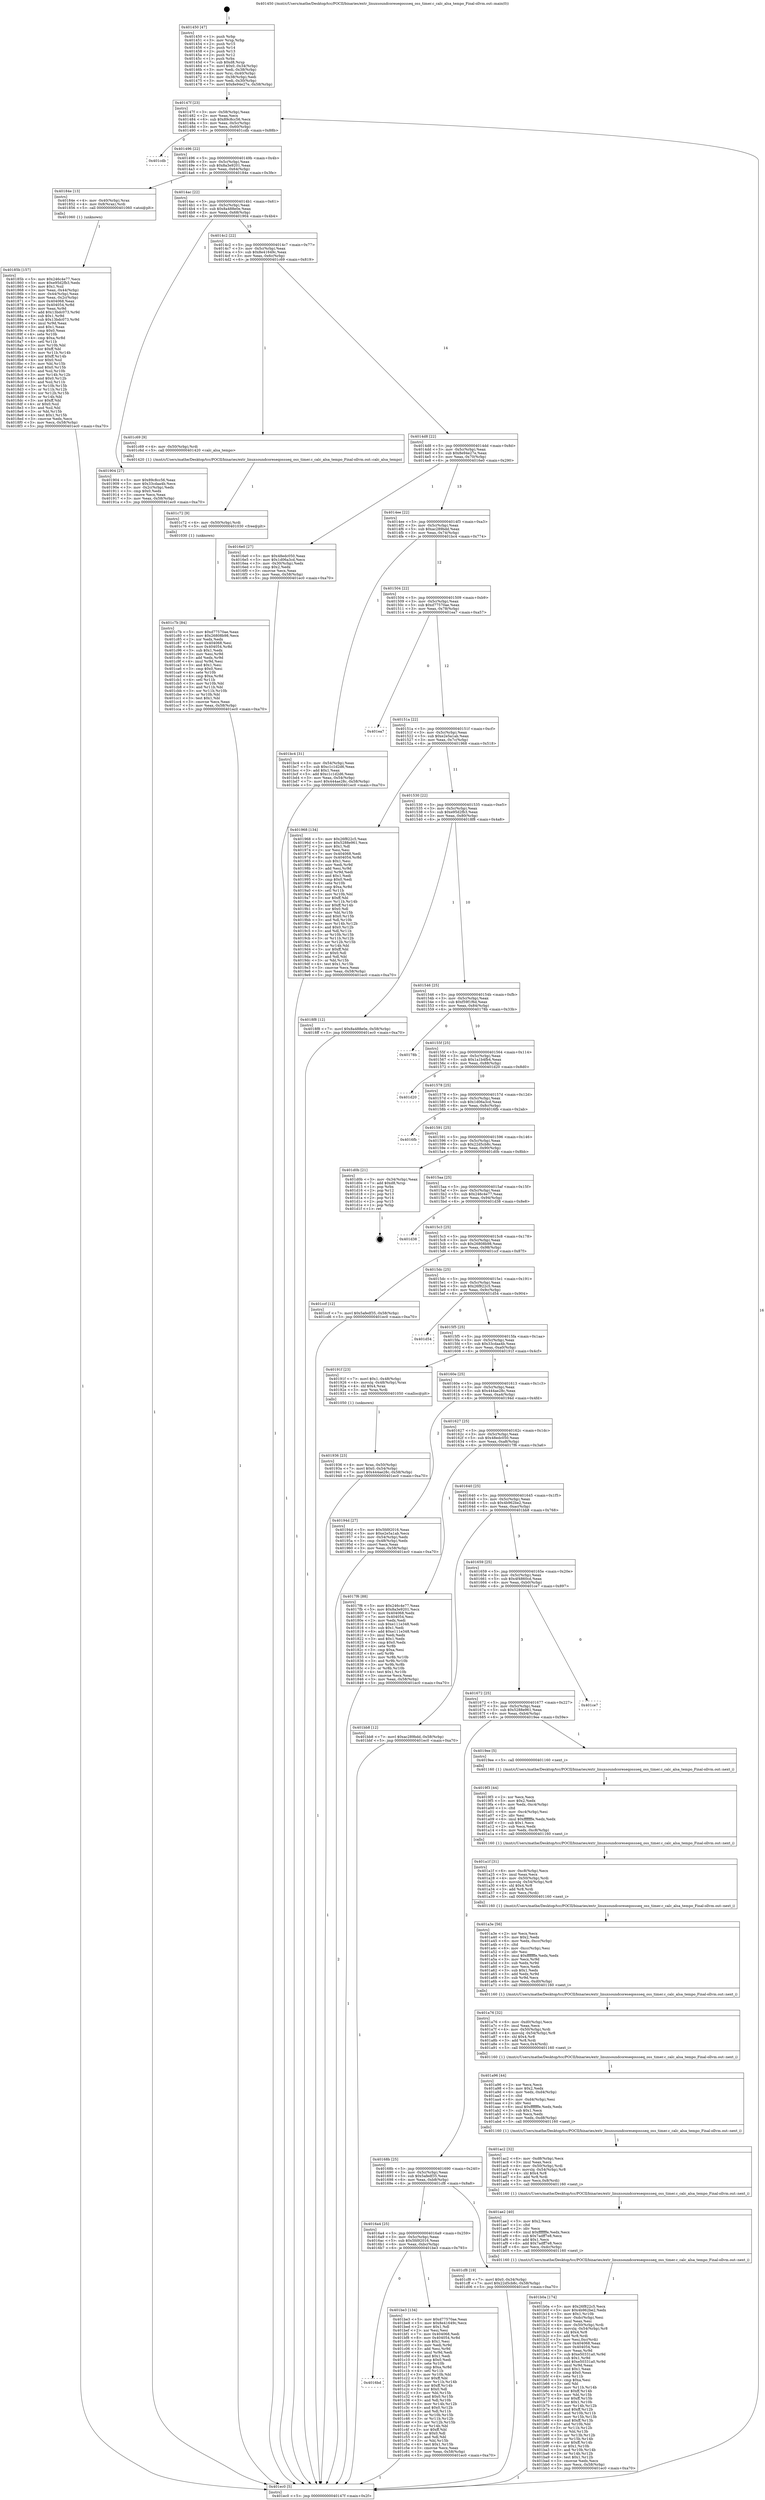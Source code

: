 digraph "0x401450" {
  label = "0x401450 (/mnt/c/Users/mathe/Desktop/tcc/POCII/binaries/extr_linuxsoundcoreseqossseq_oss_timer.c_calc_alsa_tempo_Final-ollvm.out::main(0))"
  labelloc = "t"
  node[shape=record]

  Entry [label="",width=0.3,height=0.3,shape=circle,fillcolor=black,style=filled]
  "0x40147f" [label="{
     0x40147f [23]\l
     | [instrs]\l
     &nbsp;&nbsp;0x40147f \<+3\>: mov -0x58(%rbp),%eax\l
     &nbsp;&nbsp;0x401482 \<+2\>: mov %eax,%ecx\l
     &nbsp;&nbsp;0x401484 \<+6\>: sub $0x89c8cc56,%ecx\l
     &nbsp;&nbsp;0x40148a \<+3\>: mov %eax,-0x5c(%rbp)\l
     &nbsp;&nbsp;0x40148d \<+3\>: mov %ecx,-0x60(%rbp)\l
     &nbsp;&nbsp;0x401490 \<+6\>: je 0000000000401cdb \<main+0x88b\>\l
  }"]
  "0x401cdb" [label="{
     0x401cdb\l
  }", style=dashed]
  "0x401496" [label="{
     0x401496 [22]\l
     | [instrs]\l
     &nbsp;&nbsp;0x401496 \<+5\>: jmp 000000000040149b \<main+0x4b\>\l
     &nbsp;&nbsp;0x40149b \<+3\>: mov -0x5c(%rbp),%eax\l
     &nbsp;&nbsp;0x40149e \<+5\>: sub $0x8a3e9201,%eax\l
     &nbsp;&nbsp;0x4014a3 \<+3\>: mov %eax,-0x64(%rbp)\l
     &nbsp;&nbsp;0x4014a6 \<+6\>: je 000000000040184e \<main+0x3fe\>\l
  }"]
  Exit [label="",width=0.3,height=0.3,shape=circle,fillcolor=black,style=filled,peripheries=2]
  "0x40184e" [label="{
     0x40184e [13]\l
     | [instrs]\l
     &nbsp;&nbsp;0x40184e \<+4\>: mov -0x40(%rbp),%rax\l
     &nbsp;&nbsp;0x401852 \<+4\>: mov 0x8(%rax),%rdi\l
     &nbsp;&nbsp;0x401856 \<+5\>: call 0000000000401060 \<atoi@plt\>\l
     | [calls]\l
     &nbsp;&nbsp;0x401060 \{1\} (unknown)\l
  }"]
  "0x4014ac" [label="{
     0x4014ac [22]\l
     | [instrs]\l
     &nbsp;&nbsp;0x4014ac \<+5\>: jmp 00000000004014b1 \<main+0x61\>\l
     &nbsp;&nbsp;0x4014b1 \<+3\>: mov -0x5c(%rbp),%eax\l
     &nbsp;&nbsp;0x4014b4 \<+5\>: sub $0x8a488e0e,%eax\l
     &nbsp;&nbsp;0x4014b9 \<+3\>: mov %eax,-0x68(%rbp)\l
     &nbsp;&nbsp;0x4014bc \<+6\>: je 0000000000401904 \<main+0x4b4\>\l
  }"]
  "0x401c7b" [label="{
     0x401c7b [84]\l
     | [instrs]\l
     &nbsp;&nbsp;0x401c7b \<+5\>: mov $0xd77570ae,%eax\l
     &nbsp;&nbsp;0x401c80 \<+5\>: mov $0x26808b98,%ecx\l
     &nbsp;&nbsp;0x401c85 \<+2\>: xor %edx,%edx\l
     &nbsp;&nbsp;0x401c87 \<+7\>: mov 0x404068,%esi\l
     &nbsp;&nbsp;0x401c8e \<+8\>: mov 0x404054,%r8d\l
     &nbsp;&nbsp;0x401c96 \<+3\>: sub $0x1,%edx\l
     &nbsp;&nbsp;0x401c99 \<+3\>: mov %esi,%r9d\l
     &nbsp;&nbsp;0x401c9c \<+3\>: add %edx,%r9d\l
     &nbsp;&nbsp;0x401c9f \<+4\>: imul %r9d,%esi\l
     &nbsp;&nbsp;0x401ca3 \<+3\>: and $0x1,%esi\l
     &nbsp;&nbsp;0x401ca6 \<+3\>: cmp $0x0,%esi\l
     &nbsp;&nbsp;0x401ca9 \<+4\>: sete %r10b\l
     &nbsp;&nbsp;0x401cad \<+4\>: cmp $0xa,%r8d\l
     &nbsp;&nbsp;0x401cb1 \<+4\>: setl %r11b\l
     &nbsp;&nbsp;0x401cb5 \<+3\>: mov %r10b,%bl\l
     &nbsp;&nbsp;0x401cb8 \<+3\>: and %r11b,%bl\l
     &nbsp;&nbsp;0x401cbb \<+3\>: xor %r11b,%r10b\l
     &nbsp;&nbsp;0x401cbe \<+3\>: or %r10b,%bl\l
     &nbsp;&nbsp;0x401cc1 \<+3\>: test $0x1,%bl\l
     &nbsp;&nbsp;0x401cc4 \<+3\>: cmovne %ecx,%eax\l
     &nbsp;&nbsp;0x401cc7 \<+3\>: mov %eax,-0x58(%rbp)\l
     &nbsp;&nbsp;0x401cca \<+5\>: jmp 0000000000401ec0 \<main+0xa70\>\l
  }"]
  "0x401904" [label="{
     0x401904 [27]\l
     | [instrs]\l
     &nbsp;&nbsp;0x401904 \<+5\>: mov $0x89c8cc56,%eax\l
     &nbsp;&nbsp;0x401909 \<+5\>: mov $0x33cdaa4b,%ecx\l
     &nbsp;&nbsp;0x40190e \<+3\>: mov -0x2c(%rbp),%edx\l
     &nbsp;&nbsp;0x401911 \<+3\>: cmp $0x0,%edx\l
     &nbsp;&nbsp;0x401914 \<+3\>: cmove %ecx,%eax\l
     &nbsp;&nbsp;0x401917 \<+3\>: mov %eax,-0x58(%rbp)\l
     &nbsp;&nbsp;0x40191a \<+5\>: jmp 0000000000401ec0 \<main+0xa70\>\l
  }"]
  "0x4014c2" [label="{
     0x4014c2 [22]\l
     | [instrs]\l
     &nbsp;&nbsp;0x4014c2 \<+5\>: jmp 00000000004014c7 \<main+0x77\>\l
     &nbsp;&nbsp;0x4014c7 \<+3\>: mov -0x5c(%rbp),%eax\l
     &nbsp;&nbsp;0x4014ca \<+5\>: sub $0x8e41649c,%eax\l
     &nbsp;&nbsp;0x4014cf \<+3\>: mov %eax,-0x6c(%rbp)\l
     &nbsp;&nbsp;0x4014d2 \<+6\>: je 0000000000401c69 \<main+0x819\>\l
  }"]
  "0x401c72" [label="{
     0x401c72 [9]\l
     | [instrs]\l
     &nbsp;&nbsp;0x401c72 \<+4\>: mov -0x50(%rbp),%rdi\l
     &nbsp;&nbsp;0x401c76 \<+5\>: call 0000000000401030 \<free@plt\>\l
     | [calls]\l
     &nbsp;&nbsp;0x401030 \{1\} (unknown)\l
  }"]
  "0x401c69" [label="{
     0x401c69 [9]\l
     | [instrs]\l
     &nbsp;&nbsp;0x401c69 \<+4\>: mov -0x50(%rbp),%rdi\l
     &nbsp;&nbsp;0x401c6d \<+5\>: call 0000000000401420 \<calc_alsa_tempo\>\l
     | [calls]\l
     &nbsp;&nbsp;0x401420 \{1\} (/mnt/c/Users/mathe/Desktop/tcc/POCII/binaries/extr_linuxsoundcoreseqossseq_oss_timer.c_calc_alsa_tempo_Final-ollvm.out::calc_alsa_tempo)\l
  }"]
  "0x4014d8" [label="{
     0x4014d8 [22]\l
     | [instrs]\l
     &nbsp;&nbsp;0x4014d8 \<+5\>: jmp 00000000004014dd \<main+0x8d\>\l
     &nbsp;&nbsp;0x4014dd \<+3\>: mov -0x5c(%rbp),%eax\l
     &nbsp;&nbsp;0x4014e0 \<+5\>: sub $0x8e94e27e,%eax\l
     &nbsp;&nbsp;0x4014e5 \<+3\>: mov %eax,-0x70(%rbp)\l
     &nbsp;&nbsp;0x4014e8 \<+6\>: je 00000000004016e0 \<main+0x290\>\l
  }"]
  "0x4016bd" [label="{
     0x4016bd\l
  }", style=dashed]
  "0x4016e0" [label="{
     0x4016e0 [27]\l
     | [instrs]\l
     &nbsp;&nbsp;0x4016e0 \<+5\>: mov $0x48edc050,%eax\l
     &nbsp;&nbsp;0x4016e5 \<+5\>: mov $0x1d06a3cd,%ecx\l
     &nbsp;&nbsp;0x4016ea \<+3\>: mov -0x30(%rbp),%edx\l
     &nbsp;&nbsp;0x4016ed \<+3\>: cmp $0x2,%edx\l
     &nbsp;&nbsp;0x4016f0 \<+3\>: cmovne %ecx,%eax\l
     &nbsp;&nbsp;0x4016f3 \<+3\>: mov %eax,-0x58(%rbp)\l
     &nbsp;&nbsp;0x4016f6 \<+5\>: jmp 0000000000401ec0 \<main+0xa70\>\l
  }"]
  "0x4014ee" [label="{
     0x4014ee [22]\l
     | [instrs]\l
     &nbsp;&nbsp;0x4014ee \<+5\>: jmp 00000000004014f3 \<main+0xa3\>\l
     &nbsp;&nbsp;0x4014f3 \<+3\>: mov -0x5c(%rbp),%eax\l
     &nbsp;&nbsp;0x4014f6 \<+5\>: sub $0xac289bdd,%eax\l
     &nbsp;&nbsp;0x4014fb \<+3\>: mov %eax,-0x74(%rbp)\l
     &nbsp;&nbsp;0x4014fe \<+6\>: je 0000000000401bc4 \<main+0x774\>\l
  }"]
  "0x401ec0" [label="{
     0x401ec0 [5]\l
     | [instrs]\l
     &nbsp;&nbsp;0x401ec0 \<+5\>: jmp 000000000040147f \<main+0x2f\>\l
  }"]
  "0x401450" [label="{
     0x401450 [47]\l
     | [instrs]\l
     &nbsp;&nbsp;0x401450 \<+1\>: push %rbp\l
     &nbsp;&nbsp;0x401451 \<+3\>: mov %rsp,%rbp\l
     &nbsp;&nbsp;0x401454 \<+2\>: push %r15\l
     &nbsp;&nbsp;0x401456 \<+2\>: push %r14\l
     &nbsp;&nbsp;0x401458 \<+2\>: push %r13\l
     &nbsp;&nbsp;0x40145a \<+2\>: push %r12\l
     &nbsp;&nbsp;0x40145c \<+1\>: push %rbx\l
     &nbsp;&nbsp;0x40145d \<+7\>: sub $0xd8,%rsp\l
     &nbsp;&nbsp;0x401464 \<+7\>: movl $0x0,-0x34(%rbp)\l
     &nbsp;&nbsp;0x40146b \<+3\>: mov %edi,-0x38(%rbp)\l
     &nbsp;&nbsp;0x40146e \<+4\>: mov %rsi,-0x40(%rbp)\l
     &nbsp;&nbsp;0x401472 \<+3\>: mov -0x38(%rbp),%edi\l
     &nbsp;&nbsp;0x401475 \<+3\>: mov %edi,-0x30(%rbp)\l
     &nbsp;&nbsp;0x401478 \<+7\>: movl $0x8e94e27e,-0x58(%rbp)\l
  }"]
  "0x401be3" [label="{
     0x401be3 [134]\l
     | [instrs]\l
     &nbsp;&nbsp;0x401be3 \<+5\>: mov $0xd77570ae,%eax\l
     &nbsp;&nbsp;0x401be8 \<+5\>: mov $0x8e41649c,%ecx\l
     &nbsp;&nbsp;0x401bed \<+2\>: mov $0x1,%dl\l
     &nbsp;&nbsp;0x401bef \<+2\>: xor %esi,%esi\l
     &nbsp;&nbsp;0x401bf1 \<+7\>: mov 0x404068,%edi\l
     &nbsp;&nbsp;0x401bf8 \<+8\>: mov 0x404054,%r8d\l
     &nbsp;&nbsp;0x401c00 \<+3\>: sub $0x1,%esi\l
     &nbsp;&nbsp;0x401c03 \<+3\>: mov %edi,%r9d\l
     &nbsp;&nbsp;0x401c06 \<+3\>: add %esi,%r9d\l
     &nbsp;&nbsp;0x401c09 \<+4\>: imul %r9d,%edi\l
     &nbsp;&nbsp;0x401c0d \<+3\>: and $0x1,%edi\l
     &nbsp;&nbsp;0x401c10 \<+3\>: cmp $0x0,%edi\l
     &nbsp;&nbsp;0x401c13 \<+4\>: sete %r10b\l
     &nbsp;&nbsp;0x401c17 \<+4\>: cmp $0xa,%r8d\l
     &nbsp;&nbsp;0x401c1b \<+4\>: setl %r11b\l
     &nbsp;&nbsp;0x401c1f \<+3\>: mov %r10b,%bl\l
     &nbsp;&nbsp;0x401c22 \<+3\>: xor $0xff,%bl\l
     &nbsp;&nbsp;0x401c25 \<+3\>: mov %r11b,%r14b\l
     &nbsp;&nbsp;0x401c28 \<+4\>: xor $0xff,%r14b\l
     &nbsp;&nbsp;0x401c2c \<+3\>: xor $0x0,%dl\l
     &nbsp;&nbsp;0x401c2f \<+3\>: mov %bl,%r15b\l
     &nbsp;&nbsp;0x401c32 \<+4\>: and $0x0,%r15b\l
     &nbsp;&nbsp;0x401c36 \<+3\>: and %dl,%r10b\l
     &nbsp;&nbsp;0x401c39 \<+3\>: mov %r14b,%r12b\l
     &nbsp;&nbsp;0x401c3c \<+4\>: and $0x0,%r12b\l
     &nbsp;&nbsp;0x401c40 \<+3\>: and %dl,%r11b\l
     &nbsp;&nbsp;0x401c43 \<+3\>: or %r10b,%r15b\l
     &nbsp;&nbsp;0x401c46 \<+3\>: or %r11b,%r12b\l
     &nbsp;&nbsp;0x401c49 \<+3\>: xor %r12b,%r15b\l
     &nbsp;&nbsp;0x401c4c \<+3\>: or %r14b,%bl\l
     &nbsp;&nbsp;0x401c4f \<+3\>: xor $0xff,%bl\l
     &nbsp;&nbsp;0x401c52 \<+3\>: or $0x0,%dl\l
     &nbsp;&nbsp;0x401c55 \<+2\>: and %dl,%bl\l
     &nbsp;&nbsp;0x401c57 \<+3\>: or %bl,%r15b\l
     &nbsp;&nbsp;0x401c5a \<+4\>: test $0x1,%r15b\l
     &nbsp;&nbsp;0x401c5e \<+3\>: cmovne %ecx,%eax\l
     &nbsp;&nbsp;0x401c61 \<+3\>: mov %eax,-0x58(%rbp)\l
     &nbsp;&nbsp;0x401c64 \<+5\>: jmp 0000000000401ec0 \<main+0xa70\>\l
  }"]
  "0x401bc4" [label="{
     0x401bc4 [31]\l
     | [instrs]\l
     &nbsp;&nbsp;0x401bc4 \<+3\>: mov -0x54(%rbp),%eax\l
     &nbsp;&nbsp;0x401bc7 \<+5\>: sub $0xc1c1d2d6,%eax\l
     &nbsp;&nbsp;0x401bcc \<+3\>: add $0x1,%eax\l
     &nbsp;&nbsp;0x401bcf \<+5\>: add $0xc1c1d2d6,%eax\l
     &nbsp;&nbsp;0x401bd4 \<+3\>: mov %eax,-0x54(%rbp)\l
     &nbsp;&nbsp;0x401bd7 \<+7\>: movl $0x444ae28c,-0x58(%rbp)\l
     &nbsp;&nbsp;0x401bde \<+5\>: jmp 0000000000401ec0 \<main+0xa70\>\l
  }"]
  "0x401504" [label="{
     0x401504 [22]\l
     | [instrs]\l
     &nbsp;&nbsp;0x401504 \<+5\>: jmp 0000000000401509 \<main+0xb9\>\l
     &nbsp;&nbsp;0x401509 \<+3\>: mov -0x5c(%rbp),%eax\l
     &nbsp;&nbsp;0x40150c \<+5\>: sub $0xd77570ae,%eax\l
     &nbsp;&nbsp;0x401511 \<+3\>: mov %eax,-0x78(%rbp)\l
     &nbsp;&nbsp;0x401514 \<+6\>: je 0000000000401ea7 \<main+0xa57\>\l
  }"]
  "0x4016a4" [label="{
     0x4016a4 [25]\l
     | [instrs]\l
     &nbsp;&nbsp;0x4016a4 \<+5\>: jmp 00000000004016a9 \<main+0x259\>\l
     &nbsp;&nbsp;0x4016a9 \<+3\>: mov -0x5c(%rbp),%eax\l
     &nbsp;&nbsp;0x4016ac \<+5\>: sub $0x5fd92016,%eax\l
     &nbsp;&nbsp;0x4016b1 \<+6\>: mov %eax,-0xbc(%rbp)\l
     &nbsp;&nbsp;0x4016b7 \<+6\>: je 0000000000401be3 \<main+0x793\>\l
  }"]
  "0x401ea7" [label="{
     0x401ea7\l
  }", style=dashed]
  "0x40151a" [label="{
     0x40151a [22]\l
     | [instrs]\l
     &nbsp;&nbsp;0x40151a \<+5\>: jmp 000000000040151f \<main+0xcf\>\l
     &nbsp;&nbsp;0x40151f \<+3\>: mov -0x5c(%rbp),%eax\l
     &nbsp;&nbsp;0x401522 \<+5\>: sub $0xe2e5a1ab,%eax\l
     &nbsp;&nbsp;0x401527 \<+3\>: mov %eax,-0x7c(%rbp)\l
     &nbsp;&nbsp;0x40152a \<+6\>: je 0000000000401968 \<main+0x518\>\l
  }"]
  "0x401cf8" [label="{
     0x401cf8 [19]\l
     | [instrs]\l
     &nbsp;&nbsp;0x401cf8 \<+7\>: movl $0x0,-0x34(%rbp)\l
     &nbsp;&nbsp;0x401cff \<+7\>: movl $0x22d5cb8c,-0x58(%rbp)\l
     &nbsp;&nbsp;0x401d06 \<+5\>: jmp 0000000000401ec0 \<main+0xa70\>\l
  }"]
  "0x401968" [label="{
     0x401968 [134]\l
     | [instrs]\l
     &nbsp;&nbsp;0x401968 \<+5\>: mov $0x26f822c5,%eax\l
     &nbsp;&nbsp;0x40196d \<+5\>: mov $0x5288e961,%ecx\l
     &nbsp;&nbsp;0x401972 \<+2\>: mov $0x1,%dl\l
     &nbsp;&nbsp;0x401974 \<+2\>: xor %esi,%esi\l
     &nbsp;&nbsp;0x401976 \<+7\>: mov 0x404068,%edi\l
     &nbsp;&nbsp;0x40197d \<+8\>: mov 0x404054,%r8d\l
     &nbsp;&nbsp;0x401985 \<+3\>: sub $0x1,%esi\l
     &nbsp;&nbsp;0x401988 \<+3\>: mov %edi,%r9d\l
     &nbsp;&nbsp;0x40198b \<+3\>: add %esi,%r9d\l
     &nbsp;&nbsp;0x40198e \<+4\>: imul %r9d,%edi\l
     &nbsp;&nbsp;0x401992 \<+3\>: and $0x1,%edi\l
     &nbsp;&nbsp;0x401995 \<+3\>: cmp $0x0,%edi\l
     &nbsp;&nbsp;0x401998 \<+4\>: sete %r10b\l
     &nbsp;&nbsp;0x40199c \<+4\>: cmp $0xa,%r8d\l
     &nbsp;&nbsp;0x4019a0 \<+4\>: setl %r11b\l
     &nbsp;&nbsp;0x4019a4 \<+3\>: mov %r10b,%bl\l
     &nbsp;&nbsp;0x4019a7 \<+3\>: xor $0xff,%bl\l
     &nbsp;&nbsp;0x4019aa \<+3\>: mov %r11b,%r14b\l
     &nbsp;&nbsp;0x4019ad \<+4\>: xor $0xff,%r14b\l
     &nbsp;&nbsp;0x4019b1 \<+3\>: xor $0x0,%dl\l
     &nbsp;&nbsp;0x4019b4 \<+3\>: mov %bl,%r15b\l
     &nbsp;&nbsp;0x4019b7 \<+4\>: and $0x0,%r15b\l
     &nbsp;&nbsp;0x4019bb \<+3\>: and %dl,%r10b\l
     &nbsp;&nbsp;0x4019be \<+3\>: mov %r14b,%r12b\l
     &nbsp;&nbsp;0x4019c1 \<+4\>: and $0x0,%r12b\l
     &nbsp;&nbsp;0x4019c5 \<+3\>: and %dl,%r11b\l
     &nbsp;&nbsp;0x4019c8 \<+3\>: or %r10b,%r15b\l
     &nbsp;&nbsp;0x4019cb \<+3\>: or %r11b,%r12b\l
     &nbsp;&nbsp;0x4019ce \<+3\>: xor %r12b,%r15b\l
     &nbsp;&nbsp;0x4019d1 \<+3\>: or %r14b,%bl\l
     &nbsp;&nbsp;0x4019d4 \<+3\>: xor $0xff,%bl\l
     &nbsp;&nbsp;0x4019d7 \<+3\>: or $0x0,%dl\l
     &nbsp;&nbsp;0x4019da \<+2\>: and %dl,%bl\l
     &nbsp;&nbsp;0x4019dc \<+3\>: or %bl,%r15b\l
     &nbsp;&nbsp;0x4019df \<+4\>: test $0x1,%r15b\l
     &nbsp;&nbsp;0x4019e3 \<+3\>: cmovne %ecx,%eax\l
     &nbsp;&nbsp;0x4019e6 \<+3\>: mov %eax,-0x58(%rbp)\l
     &nbsp;&nbsp;0x4019e9 \<+5\>: jmp 0000000000401ec0 \<main+0xa70\>\l
  }"]
  "0x401530" [label="{
     0x401530 [22]\l
     | [instrs]\l
     &nbsp;&nbsp;0x401530 \<+5\>: jmp 0000000000401535 \<main+0xe5\>\l
     &nbsp;&nbsp;0x401535 \<+3\>: mov -0x5c(%rbp),%eax\l
     &nbsp;&nbsp;0x401538 \<+5\>: sub $0xe95d2fb3,%eax\l
     &nbsp;&nbsp;0x40153d \<+3\>: mov %eax,-0x80(%rbp)\l
     &nbsp;&nbsp;0x401540 \<+6\>: je 00000000004018f8 \<main+0x4a8\>\l
  }"]
  "0x401b0a" [label="{
     0x401b0a [174]\l
     | [instrs]\l
     &nbsp;&nbsp;0x401b0a \<+5\>: mov $0x26f822c5,%ecx\l
     &nbsp;&nbsp;0x401b0f \<+5\>: mov $0x4b962be2,%edx\l
     &nbsp;&nbsp;0x401b14 \<+3\>: mov $0x1,%r10b\l
     &nbsp;&nbsp;0x401b17 \<+6\>: mov -0xdc(%rbp),%esi\l
     &nbsp;&nbsp;0x401b1d \<+3\>: imul %eax,%esi\l
     &nbsp;&nbsp;0x401b20 \<+4\>: mov -0x50(%rbp),%rdi\l
     &nbsp;&nbsp;0x401b24 \<+4\>: movslq -0x54(%rbp),%r8\l
     &nbsp;&nbsp;0x401b28 \<+4\>: shl $0x4,%r8\l
     &nbsp;&nbsp;0x401b2c \<+3\>: add %r8,%rdi\l
     &nbsp;&nbsp;0x401b2f \<+3\>: mov %esi,0xc(%rdi)\l
     &nbsp;&nbsp;0x401b32 \<+7\>: mov 0x404068,%eax\l
     &nbsp;&nbsp;0x401b39 \<+7\>: mov 0x404054,%esi\l
     &nbsp;&nbsp;0x401b40 \<+3\>: mov %eax,%r9d\l
     &nbsp;&nbsp;0x401b43 \<+7\>: sub $0xe50331a0,%r9d\l
     &nbsp;&nbsp;0x401b4a \<+4\>: sub $0x1,%r9d\l
     &nbsp;&nbsp;0x401b4e \<+7\>: add $0xe50331a0,%r9d\l
     &nbsp;&nbsp;0x401b55 \<+4\>: imul %r9d,%eax\l
     &nbsp;&nbsp;0x401b59 \<+3\>: and $0x1,%eax\l
     &nbsp;&nbsp;0x401b5c \<+3\>: cmp $0x0,%eax\l
     &nbsp;&nbsp;0x401b5f \<+4\>: sete %r11b\l
     &nbsp;&nbsp;0x401b63 \<+3\>: cmp $0xa,%esi\l
     &nbsp;&nbsp;0x401b66 \<+3\>: setl %bl\l
     &nbsp;&nbsp;0x401b69 \<+3\>: mov %r11b,%r14b\l
     &nbsp;&nbsp;0x401b6c \<+4\>: xor $0xff,%r14b\l
     &nbsp;&nbsp;0x401b70 \<+3\>: mov %bl,%r15b\l
     &nbsp;&nbsp;0x401b73 \<+4\>: xor $0xff,%r15b\l
     &nbsp;&nbsp;0x401b77 \<+4\>: xor $0x1,%r10b\l
     &nbsp;&nbsp;0x401b7b \<+3\>: mov %r14b,%r12b\l
     &nbsp;&nbsp;0x401b7e \<+4\>: and $0xff,%r12b\l
     &nbsp;&nbsp;0x401b82 \<+3\>: and %r10b,%r11b\l
     &nbsp;&nbsp;0x401b85 \<+3\>: mov %r15b,%r13b\l
     &nbsp;&nbsp;0x401b88 \<+4\>: and $0xff,%r13b\l
     &nbsp;&nbsp;0x401b8c \<+3\>: and %r10b,%bl\l
     &nbsp;&nbsp;0x401b8f \<+3\>: or %r11b,%r12b\l
     &nbsp;&nbsp;0x401b92 \<+3\>: or %bl,%r13b\l
     &nbsp;&nbsp;0x401b95 \<+3\>: xor %r13b,%r12b\l
     &nbsp;&nbsp;0x401b98 \<+3\>: or %r15b,%r14b\l
     &nbsp;&nbsp;0x401b9b \<+4\>: xor $0xff,%r14b\l
     &nbsp;&nbsp;0x401b9f \<+4\>: or $0x1,%r10b\l
     &nbsp;&nbsp;0x401ba3 \<+3\>: and %r10b,%r14b\l
     &nbsp;&nbsp;0x401ba6 \<+3\>: or %r14b,%r12b\l
     &nbsp;&nbsp;0x401ba9 \<+4\>: test $0x1,%r12b\l
     &nbsp;&nbsp;0x401bad \<+3\>: cmovne %edx,%ecx\l
     &nbsp;&nbsp;0x401bb0 \<+3\>: mov %ecx,-0x58(%rbp)\l
     &nbsp;&nbsp;0x401bb3 \<+5\>: jmp 0000000000401ec0 \<main+0xa70\>\l
  }"]
  "0x4018f8" [label="{
     0x4018f8 [12]\l
     | [instrs]\l
     &nbsp;&nbsp;0x4018f8 \<+7\>: movl $0x8a488e0e,-0x58(%rbp)\l
     &nbsp;&nbsp;0x4018ff \<+5\>: jmp 0000000000401ec0 \<main+0xa70\>\l
  }"]
  "0x401546" [label="{
     0x401546 [25]\l
     | [instrs]\l
     &nbsp;&nbsp;0x401546 \<+5\>: jmp 000000000040154b \<main+0xfb\>\l
     &nbsp;&nbsp;0x40154b \<+3\>: mov -0x5c(%rbp),%eax\l
     &nbsp;&nbsp;0x40154e \<+5\>: sub $0xf59f1f6d,%eax\l
     &nbsp;&nbsp;0x401553 \<+6\>: mov %eax,-0x84(%rbp)\l
     &nbsp;&nbsp;0x401559 \<+6\>: je 000000000040178b \<main+0x33b\>\l
  }"]
  "0x401ae2" [label="{
     0x401ae2 [40]\l
     | [instrs]\l
     &nbsp;&nbsp;0x401ae2 \<+5\>: mov $0x2,%ecx\l
     &nbsp;&nbsp;0x401ae7 \<+1\>: cltd\l
     &nbsp;&nbsp;0x401ae8 \<+2\>: idiv %ecx\l
     &nbsp;&nbsp;0x401aea \<+6\>: imul $0xfffffffe,%edx,%ecx\l
     &nbsp;&nbsp;0x401af0 \<+6\>: sub $0x7adff7e8,%ecx\l
     &nbsp;&nbsp;0x401af6 \<+3\>: add $0x1,%ecx\l
     &nbsp;&nbsp;0x401af9 \<+6\>: add $0x7adff7e8,%ecx\l
     &nbsp;&nbsp;0x401aff \<+6\>: mov %ecx,-0xdc(%rbp)\l
     &nbsp;&nbsp;0x401b05 \<+5\>: call 0000000000401160 \<next_i\>\l
     | [calls]\l
     &nbsp;&nbsp;0x401160 \{1\} (/mnt/c/Users/mathe/Desktop/tcc/POCII/binaries/extr_linuxsoundcoreseqossseq_oss_timer.c_calc_alsa_tempo_Final-ollvm.out::next_i)\l
  }"]
  "0x40178b" [label="{
     0x40178b\l
  }", style=dashed]
  "0x40155f" [label="{
     0x40155f [25]\l
     | [instrs]\l
     &nbsp;&nbsp;0x40155f \<+5\>: jmp 0000000000401564 \<main+0x114\>\l
     &nbsp;&nbsp;0x401564 \<+3\>: mov -0x5c(%rbp),%eax\l
     &nbsp;&nbsp;0x401567 \<+5\>: sub $0x1a1b4fb4,%eax\l
     &nbsp;&nbsp;0x40156c \<+6\>: mov %eax,-0x88(%rbp)\l
     &nbsp;&nbsp;0x401572 \<+6\>: je 0000000000401d20 \<main+0x8d0\>\l
  }"]
  "0x401ac2" [label="{
     0x401ac2 [32]\l
     | [instrs]\l
     &nbsp;&nbsp;0x401ac2 \<+6\>: mov -0xd8(%rbp),%ecx\l
     &nbsp;&nbsp;0x401ac8 \<+3\>: imul %eax,%ecx\l
     &nbsp;&nbsp;0x401acb \<+4\>: mov -0x50(%rbp),%rdi\l
     &nbsp;&nbsp;0x401acf \<+4\>: movslq -0x54(%rbp),%r8\l
     &nbsp;&nbsp;0x401ad3 \<+4\>: shl $0x4,%r8\l
     &nbsp;&nbsp;0x401ad7 \<+3\>: add %r8,%rdi\l
     &nbsp;&nbsp;0x401ada \<+3\>: mov %ecx,0x8(%rdi)\l
     &nbsp;&nbsp;0x401add \<+5\>: call 0000000000401160 \<next_i\>\l
     | [calls]\l
     &nbsp;&nbsp;0x401160 \{1\} (/mnt/c/Users/mathe/Desktop/tcc/POCII/binaries/extr_linuxsoundcoreseqossseq_oss_timer.c_calc_alsa_tempo_Final-ollvm.out::next_i)\l
  }"]
  "0x401d20" [label="{
     0x401d20\l
  }", style=dashed]
  "0x401578" [label="{
     0x401578 [25]\l
     | [instrs]\l
     &nbsp;&nbsp;0x401578 \<+5\>: jmp 000000000040157d \<main+0x12d\>\l
     &nbsp;&nbsp;0x40157d \<+3\>: mov -0x5c(%rbp),%eax\l
     &nbsp;&nbsp;0x401580 \<+5\>: sub $0x1d06a3cd,%eax\l
     &nbsp;&nbsp;0x401585 \<+6\>: mov %eax,-0x8c(%rbp)\l
     &nbsp;&nbsp;0x40158b \<+6\>: je 00000000004016fb \<main+0x2ab\>\l
  }"]
  "0x401a96" [label="{
     0x401a96 [44]\l
     | [instrs]\l
     &nbsp;&nbsp;0x401a96 \<+2\>: xor %ecx,%ecx\l
     &nbsp;&nbsp;0x401a98 \<+5\>: mov $0x2,%edx\l
     &nbsp;&nbsp;0x401a9d \<+6\>: mov %edx,-0xd4(%rbp)\l
     &nbsp;&nbsp;0x401aa3 \<+1\>: cltd\l
     &nbsp;&nbsp;0x401aa4 \<+6\>: mov -0xd4(%rbp),%esi\l
     &nbsp;&nbsp;0x401aaa \<+2\>: idiv %esi\l
     &nbsp;&nbsp;0x401aac \<+6\>: imul $0xfffffffe,%edx,%edx\l
     &nbsp;&nbsp;0x401ab2 \<+3\>: sub $0x1,%ecx\l
     &nbsp;&nbsp;0x401ab5 \<+2\>: sub %ecx,%edx\l
     &nbsp;&nbsp;0x401ab7 \<+6\>: mov %edx,-0xd8(%rbp)\l
     &nbsp;&nbsp;0x401abd \<+5\>: call 0000000000401160 \<next_i\>\l
     | [calls]\l
     &nbsp;&nbsp;0x401160 \{1\} (/mnt/c/Users/mathe/Desktop/tcc/POCII/binaries/extr_linuxsoundcoreseqossseq_oss_timer.c_calc_alsa_tempo_Final-ollvm.out::next_i)\l
  }"]
  "0x4016fb" [label="{
     0x4016fb\l
  }", style=dashed]
  "0x401591" [label="{
     0x401591 [25]\l
     | [instrs]\l
     &nbsp;&nbsp;0x401591 \<+5\>: jmp 0000000000401596 \<main+0x146\>\l
     &nbsp;&nbsp;0x401596 \<+3\>: mov -0x5c(%rbp),%eax\l
     &nbsp;&nbsp;0x401599 \<+5\>: sub $0x22d5cb8c,%eax\l
     &nbsp;&nbsp;0x40159e \<+6\>: mov %eax,-0x90(%rbp)\l
     &nbsp;&nbsp;0x4015a4 \<+6\>: je 0000000000401d0b \<main+0x8bb\>\l
  }"]
  "0x401a76" [label="{
     0x401a76 [32]\l
     | [instrs]\l
     &nbsp;&nbsp;0x401a76 \<+6\>: mov -0xd0(%rbp),%ecx\l
     &nbsp;&nbsp;0x401a7c \<+3\>: imul %eax,%ecx\l
     &nbsp;&nbsp;0x401a7f \<+4\>: mov -0x50(%rbp),%rdi\l
     &nbsp;&nbsp;0x401a83 \<+4\>: movslq -0x54(%rbp),%r8\l
     &nbsp;&nbsp;0x401a87 \<+4\>: shl $0x4,%r8\l
     &nbsp;&nbsp;0x401a8b \<+3\>: add %r8,%rdi\l
     &nbsp;&nbsp;0x401a8e \<+3\>: mov %ecx,0x4(%rdi)\l
     &nbsp;&nbsp;0x401a91 \<+5\>: call 0000000000401160 \<next_i\>\l
     | [calls]\l
     &nbsp;&nbsp;0x401160 \{1\} (/mnt/c/Users/mathe/Desktop/tcc/POCII/binaries/extr_linuxsoundcoreseqossseq_oss_timer.c_calc_alsa_tempo_Final-ollvm.out::next_i)\l
  }"]
  "0x401d0b" [label="{
     0x401d0b [21]\l
     | [instrs]\l
     &nbsp;&nbsp;0x401d0b \<+3\>: mov -0x34(%rbp),%eax\l
     &nbsp;&nbsp;0x401d0e \<+7\>: add $0xd8,%rsp\l
     &nbsp;&nbsp;0x401d15 \<+1\>: pop %rbx\l
     &nbsp;&nbsp;0x401d16 \<+2\>: pop %r12\l
     &nbsp;&nbsp;0x401d18 \<+2\>: pop %r13\l
     &nbsp;&nbsp;0x401d1a \<+2\>: pop %r14\l
     &nbsp;&nbsp;0x401d1c \<+2\>: pop %r15\l
     &nbsp;&nbsp;0x401d1e \<+1\>: pop %rbp\l
     &nbsp;&nbsp;0x401d1f \<+1\>: ret\l
  }"]
  "0x4015aa" [label="{
     0x4015aa [25]\l
     | [instrs]\l
     &nbsp;&nbsp;0x4015aa \<+5\>: jmp 00000000004015af \<main+0x15f\>\l
     &nbsp;&nbsp;0x4015af \<+3\>: mov -0x5c(%rbp),%eax\l
     &nbsp;&nbsp;0x4015b2 \<+5\>: sub $0x246c4e77,%eax\l
     &nbsp;&nbsp;0x4015b7 \<+6\>: mov %eax,-0x94(%rbp)\l
     &nbsp;&nbsp;0x4015bd \<+6\>: je 0000000000401d38 \<main+0x8e8\>\l
  }"]
  "0x401a3e" [label="{
     0x401a3e [56]\l
     | [instrs]\l
     &nbsp;&nbsp;0x401a3e \<+2\>: xor %ecx,%ecx\l
     &nbsp;&nbsp;0x401a40 \<+5\>: mov $0x2,%edx\l
     &nbsp;&nbsp;0x401a45 \<+6\>: mov %edx,-0xcc(%rbp)\l
     &nbsp;&nbsp;0x401a4b \<+1\>: cltd\l
     &nbsp;&nbsp;0x401a4c \<+6\>: mov -0xcc(%rbp),%esi\l
     &nbsp;&nbsp;0x401a52 \<+2\>: idiv %esi\l
     &nbsp;&nbsp;0x401a54 \<+6\>: imul $0xfffffffe,%edx,%edx\l
     &nbsp;&nbsp;0x401a5a \<+3\>: mov %ecx,%r9d\l
     &nbsp;&nbsp;0x401a5d \<+3\>: sub %edx,%r9d\l
     &nbsp;&nbsp;0x401a60 \<+2\>: mov %ecx,%edx\l
     &nbsp;&nbsp;0x401a62 \<+3\>: sub $0x1,%edx\l
     &nbsp;&nbsp;0x401a65 \<+3\>: add %edx,%r9d\l
     &nbsp;&nbsp;0x401a68 \<+3\>: sub %r9d,%ecx\l
     &nbsp;&nbsp;0x401a6b \<+6\>: mov %ecx,-0xd0(%rbp)\l
     &nbsp;&nbsp;0x401a71 \<+5\>: call 0000000000401160 \<next_i\>\l
     | [calls]\l
     &nbsp;&nbsp;0x401160 \{1\} (/mnt/c/Users/mathe/Desktop/tcc/POCII/binaries/extr_linuxsoundcoreseqossseq_oss_timer.c_calc_alsa_tempo_Final-ollvm.out::next_i)\l
  }"]
  "0x401d38" [label="{
     0x401d38\l
  }", style=dashed]
  "0x4015c3" [label="{
     0x4015c3 [25]\l
     | [instrs]\l
     &nbsp;&nbsp;0x4015c3 \<+5\>: jmp 00000000004015c8 \<main+0x178\>\l
     &nbsp;&nbsp;0x4015c8 \<+3\>: mov -0x5c(%rbp),%eax\l
     &nbsp;&nbsp;0x4015cb \<+5\>: sub $0x26808b98,%eax\l
     &nbsp;&nbsp;0x4015d0 \<+6\>: mov %eax,-0x98(%rbp)\l
     &nbsp;&nbsp;0x4015d6 \<+6\>: je 0000000000401ccf \<main+0x87f\>\l
  }"]
  "0x401a1f" [label="{
     0x401a1f [31]\l
     | [instrs]\l
     &nbsp;&nbsp;0x401a1f \<+6\>: mov -0xc8(%rbp),%ecx\l
     &nbsp;&nbsp;0x401a25 \<+3\>: imul %eax,%ecx\l
     &nbsp;&nbsp;0x401a28 \<+4\>: mov -0x50(%rbp),%rdi\l
     &nbsp;&nbsp;0x401a2c \<+4\>: movslq -0x54(%rbp),%r8\l
     &nbsp;&nbsp;0x401a30 \<+4\>: shl $0x4,%r8\l
     &nbsp;&nbsp;0x401a34 \<+3\>: add %r8,%rdi\l
     &nbsp;&nbsp;0x401a37 \<+2\>: mov %ecx,(%rdi)\l
     &nbsp;&nbsp;0x401a39 \<+5\>: call 0000000000401160 \<next_i\>\l
     | [calls]\l
     &nbsp;&nbsp;0x401160 \{1\} (/mnt/c/Users/mathe/Desktop/tcc/POCII/binaries/extr_linuxsoundcoreseqossseq_oss_timer.c_calc_alsa_tempo_Final-ollvm.out::next_i)\l
  }"]
  "0x401ccf" [label="{
     0x401ccf [12]\l
     | [instrs]\l
     &nbsp;&nbsp;0x401ccf \<+7\>: movl $0x5afedf35,-0x58(%rbp)\l
     &nbsp;&nbsp;0x401cd6 \<+5\>: jmp 0000000000401ec0 \<main+0xa70\>\l
  }"]
  "0x4015dc" [label="{
     0x4015dc [25]\l
     | [instrs]\l
     &nbsp;&nbsp;0x4015dc \<+5\>: jmp 00000000004015e1 \<main+0x191\>\l
     &nbsp;&nbsp;0x4015e1 \<+3\>: mov -0x5c(%rbp),%eax\l
     &nbsp;&nbsp;0x4015e4 \<+5\>: sub $0x26f822c5,%eax\l
     &nbsp;&nbsp;0x4015e9 \<+6\>: mov %eax,-0x9c(%rbp)\l
     &nbsp;&nbsp;0x4015ef \<+6\>: je 0000000000401d54 \<main+0x904\>\l
  }"]
  "0x4019f3" [label="{
     0x4019f3 [44]\l
     | [instrs]\l
     &nbsp;&nbsp;0x4019f3 \<+2\>: xor %ecx,%ecx\l
     &nbsp;&nbsp;0x4019f5 \<+5\>: mov $0x2,%edx\l
     &nbsp;&nbsp;0x4019fa \<+6\>: mov %edx,-0xc4(%rbp)\l
     &nbsp;&nbsp;0x401a00 \<+1\>: cltd\l
     &nbsp;&nbsp;0x401a01 \<+6\>: mov -0xc4(%rbp),%esi\l
     &nbsp;&nbsp;0x401a07 \<+2\>: idiv %esi\l
     &nbsp;&nbsp;0x401a09 \<+6\>: imul $0xfffffffe,%edx,%edx\l
     &nbsp;&nbsp;0x401a0f \<+3\>: sub $0x1,%ecx\l
     &nbsp;&nbsp;0x401a12 \<+2\>: sub %ecx,%edx\l
     &nbsp;&nbsp;0x401a14 \<+6\>: mov %edx,-0xc8(%rbp)\l
     &nbsp;&nbsp;0x401a1a \<+5\>: call 0000000000401160 \<next_i\>\l
     | [calls]\l
     &nbsp;&nbsp;0x401160 \{1\} (/mnt/c/Users/mathe/Desktop/tcc/POCII/binaries/extr_linuxsoundcoreseqossseq_oss_timer.c_calc_alsa_tempo_Final-ollvm.out::next_i)\l
  }"]
  "0x401d54" [label="{
     0x401d54\l
  }", style=dashed]
  "0x4015f5" [label="{
     0x4015f5 [25]\l
     | [instrs]\l
     &nbsp;&nbsp;0x4015f5 \<+5\>: jmp 00000000004015fa \<main+0x1aa\>\l
     &nbsp;&nbsp;0x4015fa \<+3\>: mov -0x5c(%rbp),%eax\l
     &nbsp;&nbsp;0x4015fd \<+5\>: sub $0x33cdaa4b,%eax\l
     &nbsp;&nbsp;0x401602 \<+6\>: mov %eax,-0xa0(%rbp)\l
     &nbsp;&nbsp;0x401608 \<+6\>: je 000000000040191f \<main+0x4cf\>\l
  }"]
  "0x40168b" [label="{
     0x40168b [25]\l
     | [instrs]\l
     &nbsp;&nbsp;0x40168b \<+5\>: jmp 0000000000401690 \<main+0x240\>\l
     &nbsp;&nbsp;0x401690 \<+3\>: mov -0x5c(%rbp),%eax\l
     &nbsp;&nbsp;0x401693 \<+5\>: sub $0x5afedf35,%eax\l
     &nbsp;&nbsp;0x401698 \<+6\>: mov %eax,-0xb8(%rbp)\l
     &nbsp;&nbsp;0x40169e \<+6\>: je 0000000000401cf8 \<main+0x8a8\>\l
  }"]
  "0x40191f" [label="{
     0x40191f [23]\l
     | [instrs]\l
     &nbsp;&nbsp;0x40191f \<+7\>: movl $0x1,-0x48(%rbp)\l
     &nbsp;&nbsp;0x401926 \<+4\>: movslq -0x48(%rbp),%rax\l
     &nbsp;&nbsp;0x40192a \<+4\>: shl $0x4,%rax\l
     &nbsp;&nbsp;0x40192e \<+3\>: mov %rax,%rdi\l
     &nbsp;&nbsp;0x401931 \<+5\>: call 0000000000401050 \<malloc@plt\>\l
     | [calls]\l
     &nbsp;&nbsp;0x401050 \{1\} (unknown)\l
  }"]
  "0x40160e" [label="{
     0x40160e [25]\l
     | [instrs]\l
     &nbsp;&nbsp;0x40160e \<+5\>: jmp 0000000000401613 \<main+0x1c3\>\l
     &nbsp;&nbsp;0x401613 \<+3\>: mov -0x5c(%rbp),%eax\l
     &nbsp;&nbsp;0x401616 \<+5\>: sub $0x444ae28c,%eax\l
     &nbsp;&nbsp;0x40161b \<+6\>: mov %eax,-0xa4(%rbp)\l
     &nbsp;&nbsp;0x401621 \<+6\>: je 000000000040194d \<main+0x4fd\>\l
  }"]
  "0x4019ee" [label="{
     0x4019ee [5]\l
     | [instrs]\l
     &nbsp;&nbsp;0x4019ee \<+5\>: call 0000000000401160 \<next_i\>\l
     | [calls]\l
     &nbsp;&nbsp;0x401160 \{1\} (/mnt/c/Users/mathe/Desktop/tcc/POCII/binaries/extr_linuxsoundcoreseqossseq_oss_timer.c_calc_alsa_tempo_Final-ollvm.out::next_i)\l
  }"]
  "0x40194d" [label="{
     0x40194d [27]\l
     | [instrs]\l
     &nbsp;&nbsp;0x40194d \<+5\>: mov $0x5fd92016,%eax\l
     &nbsp;&nbsp;0x401952 \<+5\>: mov $0xe2e5a1ab,%ecx\l
     &nbsp;&nbsp;0x401957 \<+3\>: mov -0x54(%rbp),%edx\l
     &nbsp;&nbsp;0x40195a \<+3\>: cmp -0x48(%rbp),%edx\l
     &nbsp;&nbsp;0x40195d \<+3\>: cmovl %ecx,%eax\l
     &nbsp;&nbsp;0x401960 \<+3\>: mov %eax,-0x58(%rbp)\l
     &nbsp;&nbsp;0x401963 \<+5\>: jmp 0000000000401ec0 \<main+0xa70\>\l
  }"]
  "0x401627" [label="{
     0x401627 [25]\l
     | [instrs]\l
     &nbsp;&nbsp;0x401627 \<+5\>: jmp 000000000040162c \<main+0x1dc\>\l
     &nbsp;&nbsp;0x40162c \<+3\>: mov -0x5c(%rbp),%eax\l
     &nbsp;&nbsp;0x40162f \<+5\>: sub $0x48edc050,%eax\l
     &nbsp;&nbsp;0x401634 \<+6\>: mov %eax,-0xa8(%rbp)\l
     &nbsp;&nbsp;0x40163a \<+6\>: je 00000000004017f6 \<main+0x3a6\>\l
  }"]
  "0x401672" [label="{
     0x401672 [25]\l
     | [instrs]\l
     &nbsp;&nbsp;0x401672 \<+5\>: jmp 0000000000401677 \<main+0x227\>\l
     &nbsp;&nbsp;0x401677 \<+3\>: mov -0x5c(%rbp),%eax\l
     &nbsp;&nbsp;0x40167a \<+5\>: sub $0x5288e961,%eax\l
     &nbsp;&nbsp;0x40167f \<+6\>: mov %eax,-0xb4(%rbp)\l
     &nbsp;&nbsp;0x401685 \<+6\>: je 00000000004019ee \<main+0x59e\>\l
  }"]
  "0x4017f6" [label="{
     0x4017f6 [88]\l
     | [instrs]\l
     &nbsp;&nbsp;0x4017f6 \<+5\>: mov $0x246c4e77,%eax\l
     &nbsp;&nbsp;0x4017fb \<+5\>: mov $0x8a3e9201,%ecx\l
     &nbsp;&nbsp;0x401800 \<+7\>: mov 0x404068,%edx\l
     &nbsp;&nbsp;0x401807 \<+7\>: mov 0x404054,%esi\l
     &nbsp;&nbsp;0x40180e \<+2\>: mov %edx,%edi\l
     &nbsp;&nbsp;0x401810 \<+6\>: sub $0xe111e348,%edi\l
     &nbsp;&nbsp;0x401816 \<+3\>: sub $0x1,%edi\l
     &nbsp;&nbsp;0x401819 \<+6\>: add $0xe111e348,%edi\l
     &nbsp;&nbsp;0x40181f \<+3\>: imul %edi,%edx\l
     &nbsp;&nbsp;0x401822 \<+3\>: and $0x1,%edx\l
     &nbsp;&nbsp;0x401825 \<+3\>: cmp $0x0,%edx\l
     &nbsp;&nbsp;0x401828 \<+4\>: sete %r8b\l
     &nbsp;&nbsp;0x40182c \<+3\>: cmp $0xa,%esi\l
     &nbsp;&nbsp;0x40182f \<+4\>: setl %r9b\l
     &nbsp;&nbsp;0x401833 \<+3\>: mov %r8b,%r10b\l
     &nbsp;&nbsp;0x401836 \<+3\>: and %r9b,%r10b\l
     &nbsp;&nbsp;0x401839 \<+3\>: xor %r9b,%r8b\l
     &nbsp;&nbsp;0x40183c \<+3\>: or %r8b,%r10b\l
     &nbsp;&nbsp;0x40183f \<+4\>: test $0x1,%r10b\l
     &nbsp;&nbsp;0x401843 \<+3\>: cmovne %ecx,%eax\l
     &nbsp;&nbsp;0x401846 \<+3\>: mov %eax,-0x58(%rbp)\l
     &nbsp;&nbsp;0x401849 \<+5\>: jmp 0000000000401ec0 \<main+0xa70\>\l
  }"]
  "0x401640" [label="{
     0x401640 [25]\l
     | [instrs]\l
     &nbsp;&nbsp;0x401640 \<+5\>: jmp 0000000000401645 \<main+0x1f5\>\l
     &nbsp;&nbsp;0x401645 \<+3\>: mov -0x5c(%rbp),%eax\l
     &nbsp;&nbsp;0x401648 \<+5\>: sub $0x4b962be2,%eax\l
     &nbsp;&nbsp;0x40164d \<+6\>: mov %eax,-0xac(%rbp)\l
     &nbsp;&nbsp;0x401653 \<+6\>: je 0000000000401bb8 \<main+0x768\>\l
  }"]
  "0x40185b" [label="{
     0x40185b [157]\l
     | [instrs]\l
     &nbsp;&nbsp;0x40185b \<+5\>: mov $0x246c4e77,%ecx\l
     &nbsp;&nbsp;0x401860 \<+5\>: mov $0xe95d2fb3,%edx\l
     &nbsp;&nbsp;0x401865 \<+3\>: mov $0x1,%sil\l
     &nbsp;&nbsp;0x401868 \<+3\>: mov %eax,-0x44(%rbp)\l
     &nbsp;&nbsp;0x40186b \<+3\>: mov -0x44(%rbp),%eax\l
     &nbsp;&nbsp;0x40186e \<+3\>: mov %eax,-0x2c(%rbp)\l
     &nbsp;&nbsp;0x401871 \<+7\>: mov 0x404068,%eax\l
     &nbsp;&nbsp;0x401878 \<+8\>: mov 0x404054,%r8d\l
     &nbsp;&nbsp;0x401880 \<+3\>: mov %eax,%r9d\l
     &nbsp;&nbsp;0x401883 \<+7\>: add $0x13bdc073,%r9d\l
     &nbsp;&nbsp;0x40188a \<+4\>: sub $0x1,%r9d\l
     &nbsp;&nbsp;0x40188e \<+7\>: sub $0x13bdc073,%r9d\l
     &nbsp;&nbsp;0x401895 \<+4\>: imul %r9d,%eax\l
     &nbsp;&nbsp;0x401899 \<+3\>: and $0x1,%eax\l
     &nbsp;&nbsp;0x40189c \<+3\>: cmp $0x0,%eax\l
     &nbsp;&nbsp;0x40189f \<+4\>: sete %r10b\l
     &nbsp;&nbsp;0x4018a3 \<+4\>: cmp $0xa,%r8d\l
     &nbsp;&nbsp;0x4018a7 \<+4\>: setl %r11b\l
     &nbsp;&nbsp;0x4018ab \<+3\>: mov %r10b,%bl\l
     &nbsp;&nbsp;0x4018ae \<+3\>: xor $0xff,%bl\l
     &nbsp;&nbsp;0x4018b1 \<+3\>: mov %r11b,%r14b\l
     &nbsp;&nbsp;0x4018b4 \<+4\>: xor $0xff,%r14b\l
     &nbsp;&nbsp;0x4018b8 \<+4\>: xor $0x0,%sil\l
     &nbsp;&nbsp;0x4018bc \<+3\>: mov %bl,%r15b\l
     &nbsp;&nbsp;0x4018bf \<+4\>: and $0x0,%r15b\l
     &nbsp;&nbsp;0x4018c3 \<+3\>: and %sil,%r10b\l
     &nbsp;&nbsp;0x4018c6 \<+3\>: mov %r14b,%r12b\l
     &nbsp;&nbsp;0x4018c9 \<+4\>: and $0x0,%r12b\l
     &nbsp;&nbsp;0x4018cd \<+3\>: and %sil,%r11b\l
     &nbsp;&nbsp;0x4018d0 \<+3\>: or %r10b,%r15b\l
     &nbsp;&nbsp;0x4018d3 \<+3\>: or %r11b,%r12b\l
     &nbsp;&nbsp;0x4018d6 \<+3\>: xor %r12b,%r15b\l
     &nbsp;&nbsp;0x4018d9 \<+3\>: or %r14b,%bl\l
     &nbsp;&nbsp;0x4018dc \<+3\>: xor $0xff,%bl\l
     &nbsp;&nbsp;0x4018df \<+4\>: or $0x0,%sil\l
     &nbsp;&nbsp;0x4018e3 \<+3\>: and %sil,%bl\l
     &nbsp;&nbsp;0x4018e6 \<+3\>: or %bl,%r15b\l
     &nbsp;&nbsp;0x4018e9 \<+4\>: test $0x1,%r15b\l
     &nbsp;&nbsp;0x4018ed \<+3\>: cmovne %edx,%ecx\l
     &nbsp;&nbsp;0x4018f0 \<+3\>: mov %ecx,-0x58(%rbp)\l
     &nbsp;&nbsp;0x4018f3 \<+5\>: jmp 0000000000401ec0 \<main+0xa70\>\l
  }"]
  "0x401936" [label="{
     0x401936 [23]\l
     | [instrs]\l
     &nbsp;&nbsp;0x401936 \<+4\>: mov %rax,-0x50(%rbp)\l
     &nbsp;&nbsp;0x40193a \<+7\>: movl $0x0,-0x54(%rbp)\l
     &nbsp;&nbsp;0x401941 \<+7\>: movl $0x444ae28c,-0x58(%rbp)\l
     &nbsp;&nbsp;0x401948 \<+5\>: jmp 0000000000401ec0 \<main+0xa70\>\l
  }"]
  "0x401ce7" [label="{
     0x401ce7\l
  }", style=dashed]
  "0x401bb8" [label="{
     0x401bb8 [12]\l
     | [instrs]\l
     &nbsp;&nbsp;0x401bb8 \<+7\>: movl $0xac289bdd,-0x58(%rbp)\l
     &nbsp;&nbsp;0x401bbf \<+5\>: jmp 0000000000401ec0 \<main+0xa70\>\l
  }"]
  "0x401659" [label="{
     0x401659 [25]\l
     | [instrs]\l
     &nbsp;&nbsp;0x401659 \<+5\>: jmp 000000000040165e \<main+0x20e\>\l
     &nbsp;&nbsp;0x40165e \<+3\>: mov -0x5c(%rbp),%eax\l
     &nbsp;&nbsp;0x401661 \<+5\>: sub $0x4f4860cd,%eax\l
     &nbsp;&nbsp;0x401666 \<+6\>: mov %eax,-0xb0(%rbp)\l
     &nbsp;&nbsp;0x40166c \<+6\>: je 0000000000401ce7 \<main+0x897\>\l
  }"]
  Entry -> "0x401450" [label=" 1"]
  "0x40147f" -> "0x401cdb" [label=" 0"]
  "0x40147f" -> "0x401496" [label=" 17"]
  "0x401d0b" -> Exit [label=" 1"]
  "0x401496" -> "0x40184e" [label=" 1"]
  "0x401496" -> "0x4014ac" [label=" 16"]
  "0x401cf8" -> "0x401ec0" [label=" 1"]
  "0x4014ac" -> "0x401904" [label=" 1"]
  "0x4014ac" -> "0x4014c2" [label=" 15"]
  "0x401ccf" -> "0x401ec0" [label=" 1"]
  "0x4014c2" -> "0x401c69" [label=" 1"]
  "0x4014c2" -> "0x4014d8" [label=" 14"]
  "0x401c7b" -> "0x401ec0" [label=" 1"]
  "0x4014d8" -> "0x4016e0" [label=" 1"]
  "0x4014d8" -> "0x4014ee" [label=" 13"]
  "0x4016e0" -> "0x401ec0" [label=" 1"]
  "0x401450" -> "0x40147f" [label=" 1"]
  "0x401ec0" -> "0x40147f" [label=" 16"]
  "0x401c72" -> "0x401c7b" [label=" 1"]
  "0x4014ee" -> "0x401bc4" [label=" 1"]
  "0x4014ee" -> "0x401504" [label=" 12"]
  "0x401c69" -> "0x401c72" [label=" 1"]
  "0x401504" -> "0x401ea7" [label=" 0"]
  "0x401504" -> "0x40151a" [label=" 12"]
  "0x4016a4" -> "0x4016bd" [label=" 0"]
  "0x40151a" -> "0x401968" [label=" 1"]
  "0x40151a" -> "0x401530" [label=" 11"]
  "0x4016a4" -> "0x401be3" [label=" 1"]
  "0x401530" -> "0x4018f8" [label=" 1"]
  "0x401530" -> "0x401546" [label=" 10"]
  "0x40168b" -> "0x4016a4" [label=" 1"]
  "0x401546" -> "0x40178b" [label=" 0"]
  "0x401546" -> "0x40155f" [label=" 10"]
  "0x40168b" -> "0x401cf8" [label=" 1"]
  "0x40155f" -> "0x401d20" [label=" 0"]
  "0x40155f" -> "0x401578" [label=" 10"]
  "0x401be3" -> "0x401ec0" [label=" 1"]
  "0x401578" -> "0x4016fb" [label=" 0"]
  "0x401578" -> "0x401591" [label=" 10"]
  "0x401bc4" -> "0x401ec0" [label=" 1"]
  "0x401591" -> "0x401d0b" [label=" 1"]
  "0x401591" -> "0x4015aa" [label=" 9"]
  "0x401bb8" -> "0x401ec0" [label=" 1"]
  "0x4015aa" -> "0x401d38" [label=" 0"]
  "0x4015aa" -> "0x4015c3" [label=" 9"]
  "0x401b0a" -> "0x401ec0" [label=" 1"]
  "0x4015c3" -> "0x401ccf" [label=" 1"]
  "0x4015c3" -> "0x4015dc" [label=" 8"]
  "0x401ae2" -> "0x401b0a" [label=" 1"]
  "0x4015dc" -> "0x401d54" [label=" 0"]
  "0x4015dc" -> "0x4015f5" [label=" 8"]
  "0x401ac2" -> "0x401ae2" [label=" 1"]
  "0x4015f5" -> "0x40191f" [label=" 1"]
  "0x4015f5" -> "0x40160e" [label=" 7"]
  "0x401a96" -> "0x401ac2" [label=" 1"]
  "0x40160e" -> "0x40194d" [label=" 2"]
  "0x40160e" -> "0x401627" [label=" 5"]
  "0x401a76" -> "0x401a96" [label=" 1"]
  "0x401627" -> "0x4017f6" [label=" 1"]
  "0x401627" -> "0x401640" [label=" 4"]
  "0x4017f6" -> "0x401ec0" [label=" 1"]
  "0x40184e" -> "0x40185b" [label=" 1"]
  "0x40185b" -> "0x401ec0" [label=" 1"]
  "0x4018f8" -> "0x401ec0" [label=" 1"]
  "0x401904" -> "0x401ec0" [label=" 1"]
  "0x40191f" -> "0x401936" [label=" 1"]
  "0x401936" -> "0x401ec0" [label=" 1"]
  "0x40194d" -> "0x401ec0" [label=" 2"]
  "0x401968" -> "0x401ec0" [label=" 1"]
  "0x401a1f" -> "0x401a3e" [label=" 1"]
  "0x401640" -> "0x401bb8" [label=" 1"]
  "0x401640" -> "0x401659" [label=" 3"]
  "0x4019f3" -> "0x401a1f" [label=" 1"]
  "0x401659" -> "0x401ce7" [label=" 0"]
  "0x401659" -> "0x401672" [label=" 3"]
  "0x401a3e" -> "0x401a76" [label=" 1"]
  "0x401672" -> "0x4019ee" [label=" 1"]
  "0x401672" -> "0x40168b" [label=" 2"]
  "0x4019ee" -> "0x4019f3" [label=" 1"]
}
